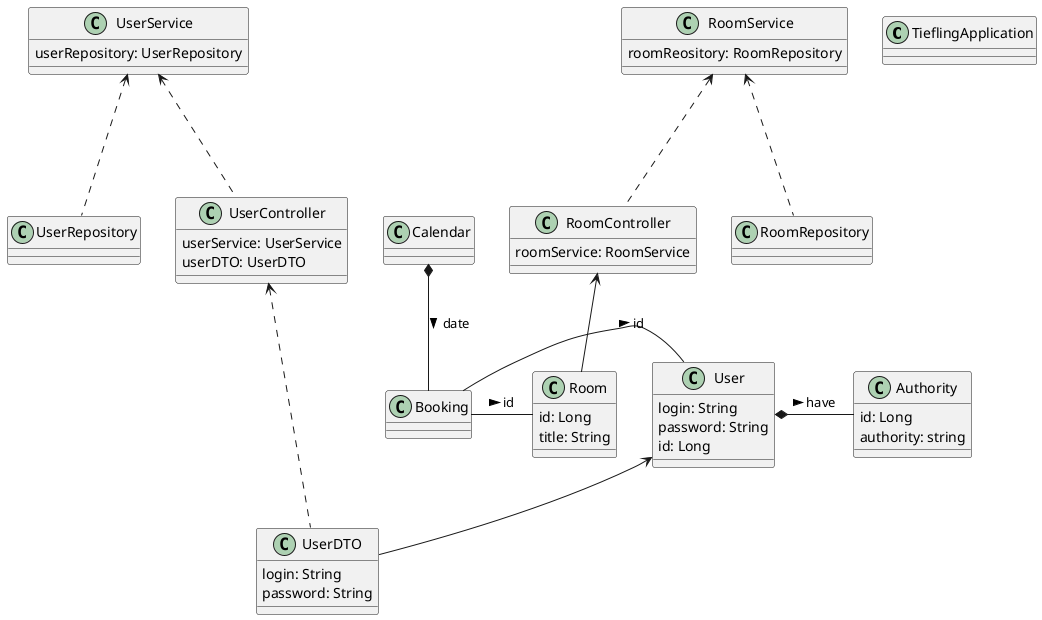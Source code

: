 @startuml
'https://plantuml.com/class-diagram

class TieflingApplication
class RoomService{
    roomReository: RoomRepository
}
class RoomController{
    roomService: RoomService
}
class RoomRepository
class Calendar
class Booking
class UserRepository
class Room{
    id: Long
    title: String
}
class UserService{
    userRepository: UserRepository
}
class UserController{
    userService: UserService
    userDTO: UserDTO
}
class User{
    login: String
    password: String
    id: Long
}
class UserDTO{
    login: String
    password: String
}
class Authority{
    id: Long
    authority: string
}

UserService  <... UserController
UserController <... UserDTO
User <-- UserDTO
UserService <... UserRepository
RoomService  <... RoomController
RoomController <-- Room
RoomService <... RoomRepository

User *- Authority : have >
Booking - User : id >
Booking - Room : id >
Calendar *-- Booking : date >

@enduml